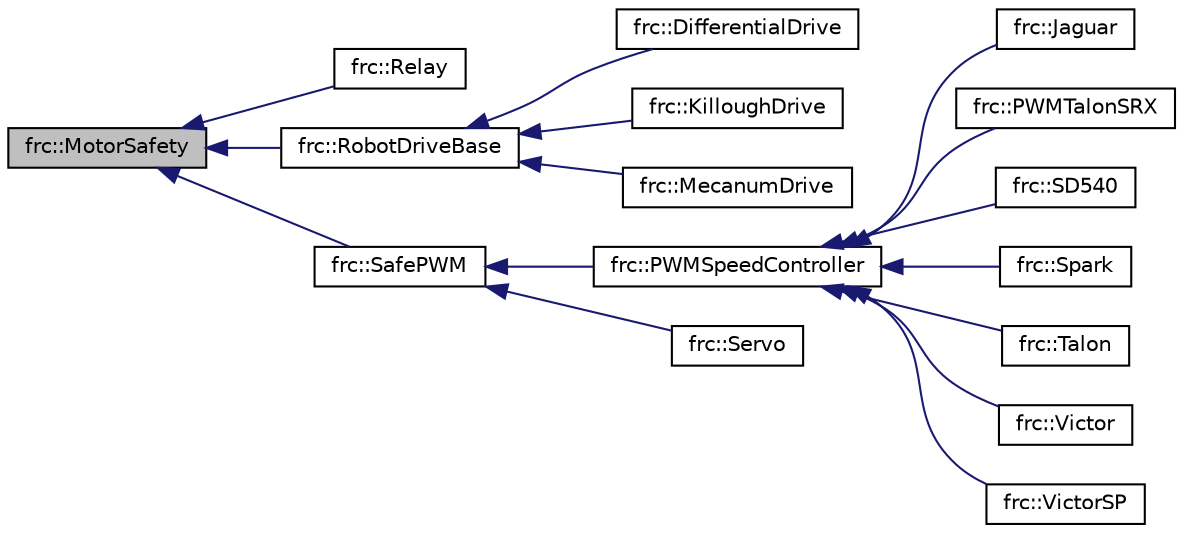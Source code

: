 digraph "frc::MotorSafety"
{
  edge [fontname="Helvetica",fontsize="10",labelfontname="Helvetica",labelfontsize="10"];
  node [fontname="Helvetica",fontsize="10",shape=record];
  rankdir="LR";
  Node1 [label="frc::MotorSafety",height=0.2,width=0.4,color="black", fillcolor="grey75", style="filled", fontcolor="black"];
  Node1 -> Node2 [dir="back",color="midnightblue",fontsize="10",style="solid",fontname="Helvetica"];
  Node2 [label="frc::Relay",height=0.2,width=0.4,color="black", fillcolor="white", style="filled",URL="$classfrc_1_1Relay.html",tooltip="Class for Spike style relay outputs. "];
  Node1 -> Node3 [dir="back",color="midnightblue",fontsize="10",style="solid",fontname="Helvetica"];
  Node3 [label="frc::RobotDriveBase",height=0.2,width=0.4,color="black", fillcolor="white", style="filled",URL="$classfrc_1_1RobotDriveBase.html",tooltip="Common base class for drive platforms. "];
  Node3 -> Node4 [dir="back",color="midnightblue",fontsize="10",style="solid",fontname="Helvetica"];
  Node4 [label="frc::DifferentialDrive",height=0.2,width=0.4,color="black", fillcolor="white", style="filled",URL="$classfrc_1_1DifferentialDrive.html",tooltip="A class for driving differential drive/skid-steer drive platforms such as the Kit of Parts drive base..."];
  Node3 -> Node5 [dir="back",color="midnightblue",fontsize="10",style="solid",fontname="Helvetica"];
  Node5 [label="frc::KilloughDrive",height=0.2,width=0.4,color="black", fillcolor="white", style="filled",URL="$classfrc_1_1KilloughDrive.html",tooltip="A class for driving Killough drive platforms. "];
  Node3 -> Node6 [dir="back",color="midnightblue",fontsize="10",style="solid",fontname="Helvetica"];
  Node6 [label="frc::MecanumDrive",height=0.2,width=0.4,color="black", fillcolor="white", style="filled",URL="$classfrc_1_1MecanumDrive.html",tooltip="A class for driving Mecanum drive platforms. "];
  Node1 -> Node7 [dir="back",color="midnightblue",fontsize="10",style="solid",fontname="Helvetica"];
  Node7 [label="frc::SafePWM",height=0.2,width=0.4,color="black", fillcolor="white", style="filled",URL="$classfrc_1_1SafePWM.html",tooltip="A safe version of the PWM class. "];
  Node7 -> Node8 [dir="back",color="midnightblue",fontsize="10",style="solid",fontname="Helvetica"];
  Node8 [label="frc::PWMSpeedController",height=0.2,width=0.4,color="black", fillcolor="white", style="filled",URL="$classfrc_1_1PWMSpeedController.html",tooltip="Common base class for all PWM Speed Controllers. "];
  Node8 -> Node9 [dir="back",color="midnightblue",fontsize="10",style="solid",fontname="Helvetica"];
  Node9 [label="frc::Jaguar",height=0.2,width=0.4,color="black", fillcolor="white", style="filled",URL="$classfrc_1_1Jaguar.html",tooltip="Luminary Micro / Vex Robotics Jaguar Speed Controller with PWM control. "];
  Node8 -> Node10 [dir="back",color="midnightblue",fontsize="10",style="solid",fontname="Helvetica"];
  Node10 [label="frc::PWMTalonSRX",height=0.2,width=0.4,color="black", fillcolor="white", style="filled",URL="$classfrc_1_1PWMTalonSRX.html",tooltip="Cross the Road Electronics (CTRE) Talon SRX Speed Controller with PWM control. "];
  Node8 -> Node11 [dir="back",color="midnightblue",fontsize="10",style="solid",fontname="Helvetica"];
  Node11 [label="frc::SD540",height=0.2,width=0.4,color="black", fillcolor="white", style="filled",URL="$classfrc_1_1SD540.html",tooltip="Mindsensors SD540 Speed Controller. "];
  Node8 -> Node12 [dir="back",color="midnightblue",fontsize="10",style="solid",fontname="Helvetica"];
  Node12 [label="frc::Spark",height=0.2,width=0.4,color="black", fillcolor="white", style="filled",URL="$classfrc_1_1Spark.html",tooltip="REV Robotics Speed Controller. "];
  Node8 -> Node13 [dir="back",color="midnightblue",fontsize="10",style="solid",fontname="Helvetica"];
  Node13 [label="frc::Talon",height=0.2,width=0.4,color="black", fillcolor="white", style="filled",URL="$classfrc_1_1Talon.html",tooltip="Cross the Road Electronics (CTRE) Talon and Talon SR Speed Controller. "];
  Node8 -> Node14 [dir="back",color="midnightblue",fontsize="10",style="solid",fontname="Helvetica"];
  Node14 [label="frc::Victor",height=0.2,width=0.4,color="black", fillcolor="white", style="filled",URL="$classfrc_1_1Victor.html",tooltip="Vex Robotics Victor 888 Speed Controller. "];
  Node8 -> Node15 [dir="back",color="midnightblue",fontsize="10",style="solid",fontname="Helvetica"];
  Node15 [label="frc::VictorSP",height=0.2,width=0.4,color="black", fillcolor="white", style="filled",URL="$classfrc_1_1VictorSP.html",tooltip="Vex Robotics Victor SP Speed Controller. "];
  Node7 -> Node16 [dir="back",color="midnightblue",fontsize="10",style="solid",fontname="Helvetica"];
  Node16 [label="frc::Servo",height=0.2,width=0.4,color="black", fillcolor="white", style="filled",URL="$classfrc_1_1Servo.html",tooltip="Standard hobby style servo. "];
}
